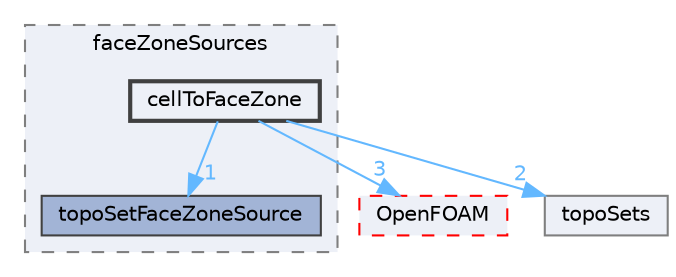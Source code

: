 digraph "src/meshTools/topoSet/faceZoneSources/cellToFaceZone"
{
 // LATEX_PDF_SIZE
  bgcolor="transparent";
  edge [fontname=Helvetica,fontsize=10,labelfontname=Helvetica,labelfontsize=10];
  node [fontname=Helvetica,fontsize=10,shape=box,height=0.2,width=0.4];
  compound=true
  subgraph clusterdir_8236830b69fc4f90aed9bd92c1772d77 {
    graph [ bgcolor="#edf0f7", pencolor="grey50", label="faceZoneSources", fontname=Helvetica,fontsize=10 style="filled,dashed", URL="dir_8236830b69fc4f90aed9bd92c1772d77.html",tooltip=""]
  dir_fd3717b4db6df24587d509fb12ff7d32 [label="topoSetFaceZoneSource", fillcolor="#a2b4d6", color="grey25", style="filled", URL="dir_fd3717b4db6df24587d509fb12ff7d32.html",tooltip=""];
  dir_858f29f609c263f077a8ef4268151601 [label="cellToFaceZone", fillcolor="#edf0f7", color="grey25", style="filled,bold", URL="dir_858f29f609c263f077a8ef4268151601.html",tooltip=""];
  }
  dir_c5473ff19b20e6ec4dfe5c310b3778a8 [label="OpenFOAM", fillcolor="#edf0f7", color="red", style="filled,dashed", URL="dir_c5473ff19b20e6ec4dfe5c310b3778a8.html",tooltip=""];
  dir_cf85cbbd7fd849cf972e2760b9b27a5d [label="topoSets", fillcolor="#edf0f7", color="grey50", style="filled", URL="dir_cf85cbbd7fd849cf972e2760b9b27a5d.html",tooltip=""];
  dir_858f29f609c263f077a8ef4268151601->dir_c5473ff19b20e6ec4dfe5c310b3778a8 [headlabel="3", labeldistance=1.5 headhref="dir_000448_002695.html" href="dir_000448_002695.html" color="steelblue1" fontcolor="steelblue1"];
  dir_858f29f609c263f077a8ef4268151601->dir_cf85cbbd7fd849cf972e2760b9b27a5d [headlabel="2", labeldistance=1.5 headhref="dir_000448_004081.html" href="dir_000448_004081.html" color="steelblue1" fontcolor="steelblue1"];
  dir_858f29f609c263f077a8ef4268151601->dir_fd3717b4db6df24587d509fb12ff7d32 [headlabel="1", labeldistance=1.5 headhref="dir_000448_004078.html" href="dir_000448_004078.html" color="steelblue1" fontcolor="steelblue1"];
}
